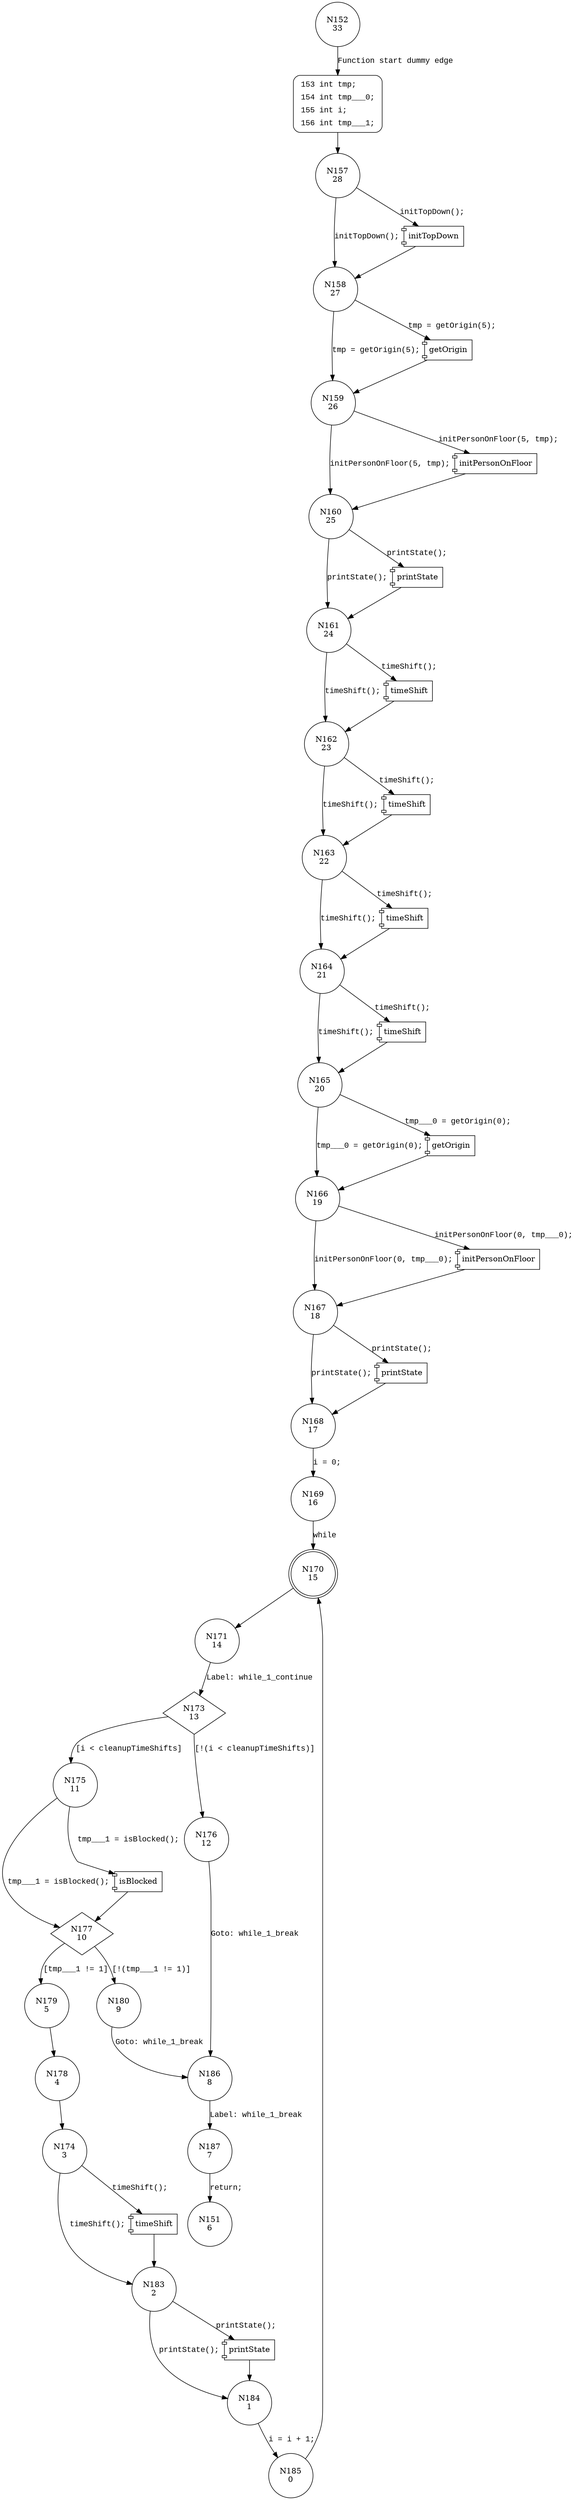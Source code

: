 digraph spec14 {
152 [shape="circle" label="N152\n33"]
153 [shape="circle" label="N153\n32"]
157 [shape="circle" label="N157\n28"]
158 [shape="circle" label="N158\n27"]
159 [shape="circle" label="N159\n26"]
160 [shape="circle" label="N160\n25"]
161 [shape="circle" label="N161\n24"]
162 [shape="circle" label="N162\n23"]
163 [shape="circle" label="N163\n22"]
164 [shape="circle" label="N164\n21"]
165 [shape="circle" label="N165\n20"]
166 [shape="circle" label="N166\n19"]
167 [shape="circle" label="N167\n18"]
168 [shape="circle" label="N168\n17"]
169 [shape="circle" label="N169\n16"]
170 [shape="doublecircle" label="N170\n15"]
171 [shape="circle" label="N171\n14"]
173 [shape="diamond" label="N173\n13"]
175 [shape="circle" label="N175\n11"]
176 [shape="circle" label="N176\n12"]
186 [shape="circle" label="N186\n8"]
187 [shape="circle" label="N187\n7"]
177 [shape="diamond" label="N177\n10"]
179 [shape="circle" label="N179\n5"]
180 [shape="circle" label="N180\n9"]
178 [shape="circle" label="N178\n4"]
174 [shape="circle" label="N174\n3"]
183 [shape="circle" label="N183\n2"]
184 [shape="circle" label="N184\n1"]
185 [shape="circle" label="N185\n0"]
151 [shape="circle" label="N151\n6"]
153 [style="filled,bold" penwidth="1" fillcolor="white" fontname="Courier New" shape="Mrecord" label=<<table border="0" cellborder="0" cellpadding="3" bgcolor="white"><tr><td align="right">153</td><td align="left">int tmp;</td></tr><tr><td align="right">154</td><td align="left">int tmp___0;</td></tr><tr><td align="right">155</td><td align="left">int i;</td></tr><tr><td align="right">156</td><td align="left">int tmp___1;</td></tr></table>>]
153 -> 157[label=""]
152 -> 153 [label="Function start dummy edge" fontname="Courier New"]
100009 [shape="component" label="initTopDown"]
157 -> 100009 [label="initTopDown();" fontname="Courier New"]
100009 -> 158 [label="" fontname="Courier New"]
157 -> 158 [label="initTopDown();" fontname="Courier New"]
100010 [shape="component" label="getOrigin"]
158 -> 100010 [label="tmp = getOrigin(5);" fontname="Courier New"]
100010 -> 159 [label="" fontname="Courier New"]
158 -> 159 [label="tmp = getOrigin(5);" fontname="Courier New"]
100011 [shape="component" label="initPersonOnFloor"]
159 -> 100011 [label="initPersonOnFloor(5, tmp);" fontname="Courier New"]
100011 -> 160 [label="" fontname="Courier New"]
159 -> 160 [label="initPersonOnFloor(5, tmp);" fontname="Courier New"]
100012 [shape="component" label="printState"]
160 -> 100012 [label="printState();" fontname="Courier New"]
100012 -> 161 [label="" fontname="Courier New"]
160 -> 161 [label="printState();" fontname="Courier New"]
100013 [shape="component" label="timeShift"]
161 -> 100013 [label="timeShift();" fontname="Courier New"]
100013 -> 162 [label="" fontname="Courier New"]
161 -> 162 [label="timeShift();" fontname="Courier New"]
100014 [shape="component" label="timeShift"]
162 -> 100014 [label="timeShift();" fontname="Courier New"]
100014 -> 163 [label="" fontname="Courier New"]
162 -> 163 [label="timeShift();" fontname="Courier New"]
100015 [shape="component" label="timeShift"]
163 -> 100015 [label="timeShift();" fontname="Courier New"]
100015 -> 164 [label="" fontname="Courier New"]
163 -> 164 [label="timeShift();" fontname="Courier New"]
100016 [shape="component" label="timeShift"]
164 -> 100016 [label="timeShift();" fontname="Courier New"]
100016 -> 165 [label="" fontname="Courier New"]
164 -> 165 [label="timeShift();" fontname="Courier New"]
100017 [shape="component" label="getOrigin"]
165 -> 100017 [label="tmp___0 = getOrigin(0);" fontname="Courier New"]
100017 -> 166 [label="" fontname="Courier New"]
165 -> 166 [label="tmp___0 = getOrigin(0);" fontname="Courier New"]
100018 [shape="component" label="initPersonOnFloor"]
166 -> 100018 [label="initPersonOnFloor(0, tmp___0);" fontname="Courier New"]
100018 -> 167 [label="" fontname="Courier New"]
166 -> 167 [label="initPersonOnFloor(0, tmp___0);" fontname="Courier New"]
100019 [shape="component" label="printState"]
167 -> 100019 [label="printState();" fontname="Courier New"]
100019 -> 168 [label="" fontname="Courier New"]
167 -> 168 [label="printState();" fontname="Courier New"]
168 -> 169 [label="i = 0;" fontname="Courier New"]
170 -> 171 [label="" fontname="Courier New"]
173 -> 175 [label="[i < cleanupTimeShifts]" fontname="Courier New"]
173 -> 176 [label="[!(i < cleanupTimeShifts)]" fontname="Courier New"]
186 -> 187 [label="Label: while_1_break" fontname="Courier New"]
100020 [shape="component" label="isBlocked"]
175 -> 100020 [label="tmp___1 = isBlocked();" fontname="Courier New"]
100020 -> 177 [label="" fontname="Courier New"]
175 -> 177 [label="tmp___1 = isBlocked();" fontname="Courier New"]
177 -> 179 [label="[tmp___1 != 1]" fontname="Courier New"]
177 -> 180 [label="[!(tmp___1 != 1)]" fontname="Courier New"]
179 -> 178 [label="" fontname="Courier New"]
100021 [shape="component" label="timeShift"]
174 -> 100021 [label="timeShift();" fontname="Courier New"]
100021 -> 183 [label="" fontname="Courier New"]
174 -> 183 [label="timeShift();" fontname="Courier New"]
100022 [shape="component" label="printState"]
183 -> 100022 [label="printState();" fontname="Courier New"]
100022 -> 184 [label="" fontname="Courier New"]
183 -> 184 [label="printState();" fontname="Courier New"]
184 -> 185 [label="i = i + 1;" fontname="Courier New"]
169 -> 170 [label="while" fontname="Courier New"]
171 -> 173 [label="Label: while_1_continue" fontname="Courier New"]
176 -> 186 [label="Goto: while_1_break" fontname="Courier New"]
187 -> 151 [label="return;" fontname="Courier New"]
180 -> 186 [label="Goto: while_1_break" fontname="Courier New"]
178 -> 174 [label="" fontname="Courier New"]
185 -> 170 [label="" fontname="Courier New"]
}
